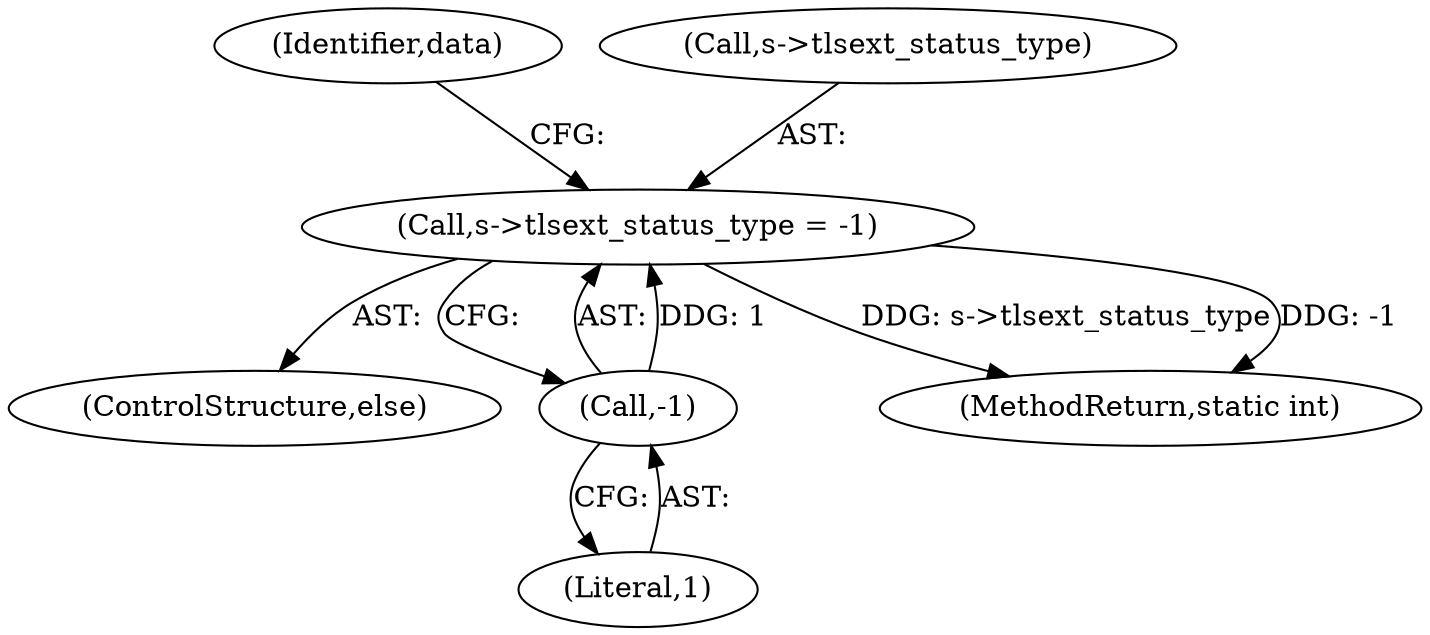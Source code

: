 digraph "0_openssl_a004e72b95835136d3f1ea90517f706c24c03da7_3@pointer" {
"1001241" [label="(Call,s->tlsext_status_type = -1)"];
"1001245" [label="(Call,-1)"];
"1001246" [label="(Literal,1)"];
"1001241" [label="(Call,s->tlsext_status_type = -1)"];
"1001240" [label="(ControlStructure,else)"];
"1001399" [label="(MethodReturn,static int)"];
"1001354" [label="(Identifier,data)"];
"1001245" [label="(Call,-1)"];
"1001242" [label="(Call,s->tlsext_status_type)"];
"1001241" -> "1001240"  [label="AST: "];
"1001241" -> "1001245"  [label="CFG: "];
"1001242" -> "1001241"  [label="AST: "];
"1001245" -> "1001241"  [label="AST: "];
"1001354" -> "1001241"  [label="CFG: "];
"1001241" -> "1001399"  [label="DDG: s->tlsext_status_type"];
"1001241" -> "1001399"  [label="DDG: -1"];
"1001245" -> "1001241"  [label="DDG: 1"];
"1001245" -> "1001246"  [label="CFG: "];
"1001246" -> "1001245"  [label="AST: "];
}
